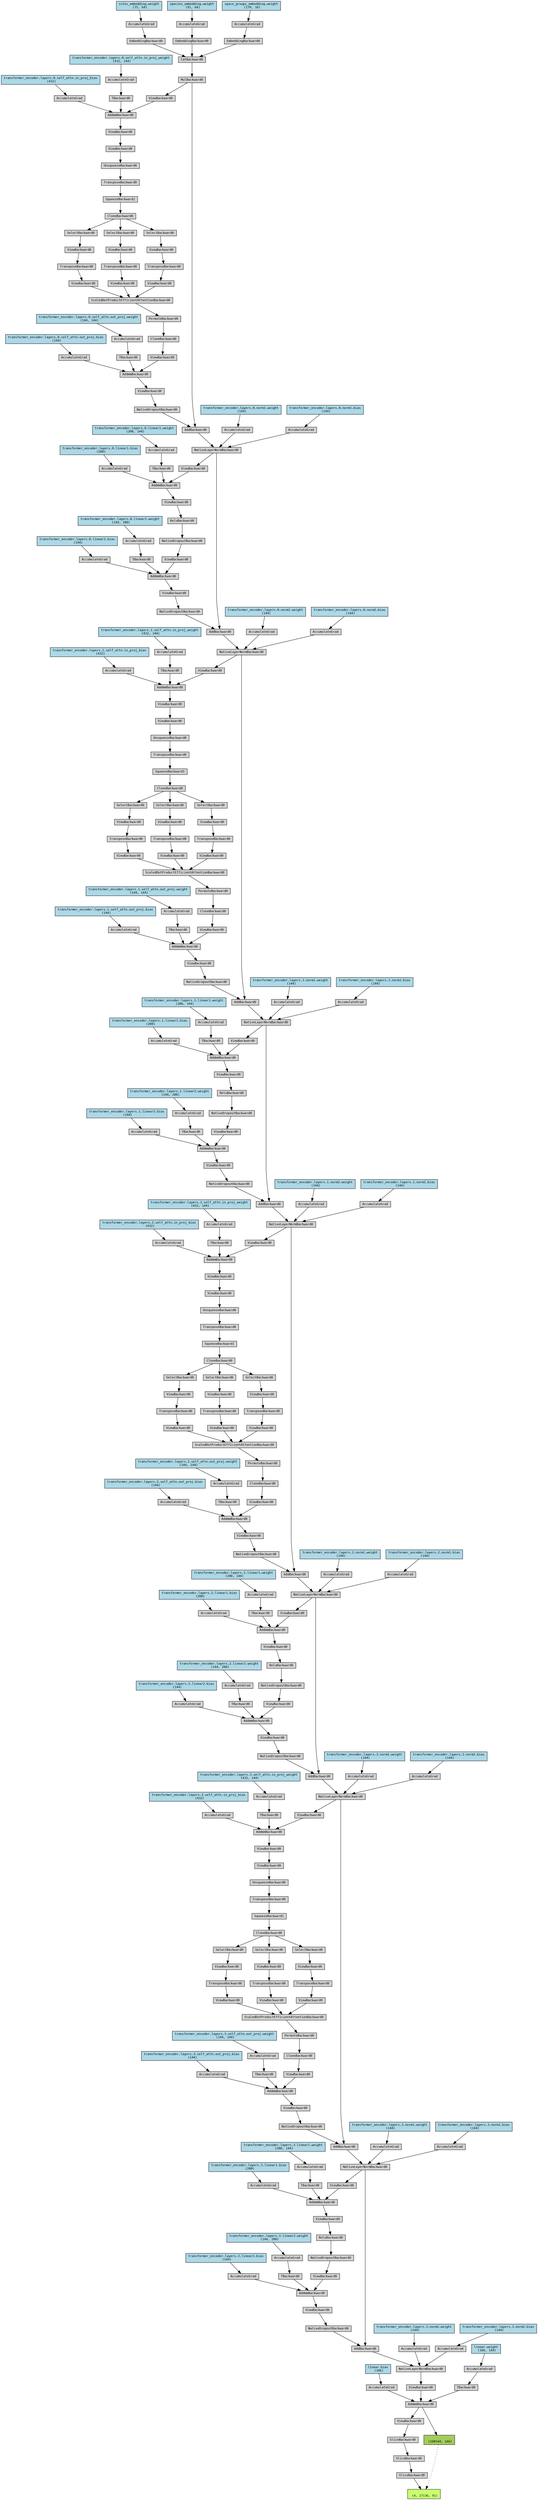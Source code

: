 digraph {
	graph [size="91.2,91.2"]
	node [align=left fontname=monospace fontsize=10 height=0.2 ranksep=0.1 shape=box style=filled]
	140632724392272 [label="
 (4, 27136, 91)" fillcolor=darkolivegreen1]
	140632720982464 [label=SliceBackward0]
	140632720986976 -> 140632720982464
	140632720986976 [label=SliceBackward0]
	140632720985584 -> 140632720986976
	140632720985584 [label=SliceBackward0]
	140632720994464 -> 140632720985584
	140632720994464 [label=ViewBackward0]
	140632720996240 -> 140632720994464
	140632720996240 [label=AddmmBackward0]
	140632720983088 -> 140632720996240
	140631059137696 [label="linear.bias
 (166)" fillcolor=lightblue]
	140631059137696 -> 140632720983088
	140632720983088 [label=AccumulateGrad]
	140632720996336 -> 140632720996240
	140632720996336 [label=ViewBackward0]
	140632720996384 -> 140632720996336
	140632720996384 [label=NativeLayerNormBackward0]
	140632720997344 -> 140632720996384
	140632720997344 [label=AddBackward0]
	140632720997824 -> 140632720997344
	140632720997824 [label=NativeLayerNormBackward0]
	140632720995088 -> 140632720997824
	140632720995088 [label=AddBackward0]
	140632720994992 -> 140632720995088
	140632720994992 [label=NativeLayerNormBackward0]
	140632724020800 -> 140632720994992
	140632724020800 [label=AddBackward0]
	140632724019552 -> 140632724020800
	140632724019552 [label=NativeLayerNormBackward0]
	140632724024640 -> 140632724019552
	140632724024640 [label=AddBackward0]
	140632724021904 -> 140632724024640
	140632724021904 [label=NativeLayerNormBackward0]
	140632724015712 -> 140632724021904
	140632724015712 [label=AddBackward0]
	140632724019888 -> 140632724015712
	140632724019888 [label=NativeLayerNormBackward0]
	140632724017824 -> 140632724019888
	140632724017824 [label=AddBackward0]
	140632724018496 -> 140632724017824
	140632724018496 [label=NativeLayerNormBackward0]
	140632724017680 -> 140632724018496
	140632724017680 [label=AddBackward0]
	140632724023776 -> 140632724017680
	140632724023776 [label=NativeLayerNormBackward0]
	140632724020272 -> 140632724023776
	140632724020272 [label=AddBackward0]
	140632724021760 -> 140632724020272
	140632724021760 [label=MulBackward0]
	140632724019360 -> 140632724021760
	140632724019360 [label=CatBackward0]
	140632724015472 -> 140632724019360
	140632724015472 [label=EmbeddingBackward0]
	140632720986784 -> 140632724015472
	140631061618720 [label="sites_embedding.weight
 (75, 64)" fillcolor=lightblue]
	140631061618720 -> 140632720986784
	140632720986784 [label=AccumulateGrad]
	140632724015760 -> 140632724019360
	140632724015760 [label=EmbeddingBackward0]
	140632720986160 -> 140632724015760
	140631089075984 [label="species_embedding.weight
 (91, 64)" fillcolor=lightblue]
	140631089075984 -> 140632720986160
	140632720986160 [label=AccumulateGrad]
	140632724019408 -> 140632724019360
	140632724019408 [label=EmbeddingBackward0]
	140632720982848 -> 140632724019408
	140631061624320 [label="space_groups_embedding.weight
 (179, 16)" fillcolor=lightblue]
	140631061624320 -> 140632720982848
	140632720982848 [label=AccumulateGrad]
	140632724019168 -> 140632724020272
	140632724019168 [label=NativeDropoutBackward0]
	140632724015088 -> 140632724019168
	140632724015088 [label=ViewBackward0]
	140632724017392 -> 140632724015088
	140632724017392 [label=AddmmBackward0]
	140632720982944 -> 140632724017392
	140631061617040 [label="transformer_encoder.layers.0.self_attn.out_proj.bias
 (144)" fillcolor=lightblue]
	140631061617040 -> 140632720982944
	140632720982944 [label=AccumulateGrad]
	140632724019792 -> 140632724017392
	140632724019792 [label=ViewBackward0]
	140632724016816 -> 140632724019792
	140632724016816 [label=CloneBackward0]
	140632724021808 -> 140632724016816
	140632724021808 [label=PermuteBackward0]
	140632724020464 -> 140632724021808
	140632724020464 [label=ScaledDotProductEfficientAttentionBackward0]
	140632724019936 -> 140632724020464
	140632724019936 [label=ViewBackward0]
	140632724019648 -> 140632724019936
	140632724019648 [label=TransposeBackward0]
	140632724019840 -> 140632724019648
	140632724019840 [label=ViewBackward0]
	140632719312400 -> 140632724019840
	140632719312400 [label=SelectBackward0]
	140632719312928 -> 140632719312400
	140632719312928 [label=CloneBackward0]
	140632719313024 -> 140632719312928
	140632719313024 [label=SqueezeBackward1]
	140632719312640 -> 140632719313024
	140632719312640 [label=TransposeBackward0]
	140632719312832 -> 140632719312640
	140632719312832 [label=UnsqueezeBackward0]
	140632719312736 -> 140632719312832
	140632719312736 [label=ViewBackward0]
	140632719312256 -> 140632719312736
	140632719312256 [label=ViewBackward0]
	140632719312688 -> 140632719312256
	140632719312688 [label=AddmmBackward0]
	140632720987168 -> 140632719312688
	140631061615360 [label="transformer_encoder.layers.0.self_attn.in_proj_bias
 (432)" fillcolor=lightblue]
	140631061615360 -> 140632720987168
	140632720987168 [label=AccumulateGrad]
	140632719313120 -> 140632719312688
	140632719313120 [label=ViewBackward0]
	140632724021760 -> 140632719313120
	140632719313072 -> 140632719312688
	140632719313072 [label=TBackward0]
	140632720988608 -> 140632719313072
	140633506576032 [label="transformer_encoder.layers.0.self_attn.in_proj_weight
 (432, 144)" fillcolor=lightblue]
	140633506576032 -> 140632720988608
	140632720988608 [label=AccumulateGrad]
	140632724017536 -> 140632724020464
	140632724017536 [label=ViewBackward0]
	140632724020224 -> 140632724017536
	140632724020224 [label=TransposeBackward0]
	140632719312976 -> 140632724020224
	140632719312976 [label=ViewBackward0]
	140632719312880 -> 140632719312976
	140632719312880 [label=SelectBackward0]
	140632719312928 -> 140632719312880
	140632724015664 -> 140632724020464
	140632724015664 [label=ViewBackward0]
	140632719312592 -> 140632724015664
	140632719312592 [label=TransposeBackward0]
	140632719312784 -> 140632719312592
	140632719312784 [label=ViewBackward0]
	140632719312304 -> 140632719312784
	140632719312304 [label=SelectBackward0]
	140632719312928 -> 140632719312304
	140632724016528 -> 140632724017392
	140632724016528 [label=TBackward0]
	140632720985632 -> 140632724016528
	140631061611440 [label="transformer_encoder.layers.0.self_attn.out_proj.weight
 (144, 144)" fillcolor=lightblue]
	140631061611440 -> 140632720985632
	140632720985632 [label=AccumulateGrad]
	140632720982800 -> 140632724023776
	140631061627584 [label="transformer_encoder.layers.0.norm1.weight
 (144)" fillcolor=lightblue]
	140631061627584 -> 140632720982800
	140632720982800 [label=AccumulateGrad]
	140632720984336 -> 140632724023776
	140631061618000 [label="transformer_encoder.layers.0.norm1.bias
 (144)" fillcolor=lightblue]
	140631061618000 -> 140632720984336
	140632720984336 [label=AccumulateGrad]
	140632724025216 -> 140632724017680
	140632724025216 [label=NativeDropoutBackward0]
	140632724017632 -> 140632724025216
	140632724017632 [label=ViewBackward0]
	140632724020176 -> 140632724017632
	140632724020176 [label=AddmmBackward0]
	140632720987456 -> 140632724020176
	140631061622720 [label="transformer_encoder.layers.0.linear2.bias
 (144)" fillcolor=lightblue]
	140631061622720 -> 140632720987456
	140632720987456 [label=AccumulateGrad]
	140632724017248 -> 140632724020176
	140632724017248 [label=ViewBackward0]
	140632724015568 -> 140632724017248
	140632724015568 [label=NativeDropoutBackward0]
	140632719312496 -> 140632724015568
	140632719312496 [label=ReluBackward0]
	140632719312544 -> 140632719312496
	140632719312544 [label=ViewBackward0]
	140632719313312 -> 140632719312544
	140632719313312 [label=AddmmBackward0]
	140632720988272 -> 140632719313312
	140631061619520 [label="transformer_encoder.layers.0.linear1.bias
 (200)" fillcolor=lightblue]
	140631061619520 -> 140632720988272
	140632720988272 [label=AccumulateGrad]
	140632719313216 -> 140632719313312
	140632719313216 [label=ViewBackward0]
	140632724023776 -> 140632719313216
	140632719313168 -> 140632719313312
	140632719313168 [label=TBackward0]
	140632720988416 -> 140632719313168
	140633506572112 [label="transformer_encoder.layers.0.linear1.weight
 (200, 144)" fillcolor=lightblue]
	140633506572112 -> 140632720988416
	140632720988416 [label=AccumulateGrad]
	140632724015328 -> 140632724020176
	140632724015328 [label=TBackward0]
	140632720987312 -> 140632724015328
	140631061623040 [label="transformer_encoder.layers.0.linear2.weight
 (144, 200)" fillcolor=lightblue]
	140631061623040 -> 140632720987312
	140632720987312 [label=AccumulateGrad]
	140632720982992 -> 140632724018496
	140631061616320 [label="transformer_encoder.layers.0.norm2.weight
 (144)" fillcolor=lightblue]
	140631061616320 -> 140632720982992
	140632720982992 [label=AccumulateGrad]
	140632720983376 -> 140632724018496
	140631061613600 [label="transformer_encoder.layers.0.norm2.bias
 (144)" fillcolor=lightblue]
	140631061613600 -> 140632720983376
	140632720983376 [label=AccumulateGrad]
	140632724025696 -> 140632724017824
	140632724025696 [label=NativeDropoutBackward0]
	140632724019504 -> 140632724025696
	140632724019504 [label=ViewBackward0]
	140632724017344 -> 140632724019504
	140632724017344 [label=AddmmBackward0]
	140632720988560 -> 140632724017344
	140631061623600 [label="transformer_encoder.layers.1.self_attn.out_proj.bias
 (144)" fillcolor=lightblue]
	140631061623600 -> 140632720988560
	140632720988560 [label=AccumulateGrad]
	140632724023392 -> 140632724017344
	140632724023392 [label=ViewBackward0]
	140632719312208 -> 140632724023392
	140632719312208 [label=CloneBackward0]
	140632719313504 -> 140632719312208
	140632719313504 [label=PermuteBackward0]
	140632719313408 -> 140632719313504
	140632719313408 [label=ScaledDotProductEfficientAttentionBackward0]
	140632719313600 -> 140632719313408
	140632719313600 [label=ViewBackward0]
	140632719313792 -> 140632719313600
	140632719313792 [label=TransposeBackward0]
	140632719313888 -> 140632719313792
	140632719313888 [label=ViewBackward0]
	140632719313984 -> 140632719313888
	140632719313984 [label=SelectBackward0]
	140632719314080 -> 140632719313984
	140632719314080 [label=CloneBackward0]
	140632719314176 -> 140632719314080
	140632719314176 [label=SqueezeBackward1]
	140632719314272 -> 140632719314176
	140632719314272 [label=TransposeBackward0]
	140632719314368 -> 140632719314272
	140632719314368 [label=UnsqueezeBackward0]
	140632719314464 -> 140632719314368
	140632719314464 [label=ViewBackward0]
	140632719314560 -> 140632719314464
	140632719314560 [label=ViewBackward0]
	140632719314656 -> 140632719314560
	140632719314656 [label=AddmmBackward0]
	140632720984528 -> 140632719314656
	140631061618400 [label="transformer_encoder.layers.1.self_attn.in_proj_bias
 (432)" fillcolor=lightblue]
	140631061618400 -> 140632720984528
	140632720984528 [label=AccumulateGrad]
	140632719314752 -> 140632719314656
	140632719314752 [label=ViewBackward0]
	140632724018496 -> 140632719314752
	140632719314704 -> 140632719314656
	140632719314704 [label=TBackward0]
	140632720990144 -> 140632719314704
	140631061616960 [label="transformer_encoder.layers.1.self_attn.in_proj_weight
 (432, 144)" fillcolor=lightblue]
	140631061616960 -> 140632720990144
	140632720990144 [label=AccumulateGrad]
	140632719313552 -> 140632719313408
	140632719313552 [label=ViewBackward0]
	140632719313936 -> 140632719313552
	140632719313936 [label=TransposeBackward0]
	140632719314128 -> 140632719313936
	140632719314128 [label=ViewBackward0]
	140632719314320 -> 140632719314128
	140632719314320 [label=SelectBackward0]
	140632719314080 -> 140632719314320
	140632719312352 -> 140632719313408
	140632719312352 [label=ViewBackward0]
	140632719314224 -> 140632719312352
	140632719314224 [label=TransposeBackward0]
	140632719314416 -> 140632719314224
	140632719314416 [label=ViewBackward0]
	140632719314608 -> 140632719314416
	140632719314608 [label=SelectBackward0]
	140632719314080 -> 140632719314608
	140632724025120 -> 140632724017344
	140632724025120 [label=TBackward0]
	140632720988752 -> 140632724025120
	140631061625840 [label="transformer_encoder.layers.1.self_attn.out_proj.weight
 (144, 144)" fillcolor=lightblue]
	140631061625840 -> 140632720988752
	140632720988752 [label=AccumulateGrad]
	140632720984192 -> 140632724019888
	140631061627824 [label="transformer_encoder.layers.1.norm1.weight
 (144)" fillcolor=lightblue]
	140631061627824 -> 140632720984192
	140632720984192 [label=AccumulateGrad]
	140632720985296 -> 140632724019888
	140631059146256 [label="transformer_encoder.layers.1.norm1.bias
 (144)" fillcolor=lightblue]
	140631059146256 -> 140632720985296
	140632720985296 [label=AccumulateGrad]
	140632724018208 -> 140632724015712
	140632724018208 [label=NativeDropoutBackward0]
	140632724019312 -> 140632724018208
	140632724019312 [label=ViewBackward0]
	140632724015232 -> 140632724019312
	140632724015232 [label=AddmmBackward0]
	140632720989328 -> 140632724015232
	140631061626640 [label="transformer_encoder.layers.1.linear2.bias
 (144)" fillcolor=lightblue]
	140631061626640 -> 140632720989328
	140632720989328 [label=AccumulateGrad]
	140632719313648 -> 140632724015232
	140632719313648 [label=ViewBackward0]
	140632719313264 -> 140632719313648
	140632719313264 [label=NativeDropoutBackward0]
	140632719313744 -> 140632719313264
	140632719313744 [label=ReluBackward0]
	140632719313696 -> 140632719313744
	140632719313696 [label=ViewBackward0]
	140632719314944 -> 140632719313696
	140632719314944 [label=AddmmBackward0]
	140632720990336 -> 140632719314944
	140631061613760 [label="transformer_encoder.layers.1.linear1.bias
 (200)" fillcolor=lightblue]
	140631061613760 -> 140632720990336
	140632720990336 [label=AccumulateGrad]
	140632719314848 -> 140632719314944
	140632719314848 [label=ViewBackward0]
	140632724019888 -> 140632719314848
	140632719314800 -> 140632719314944
	140632719314800 [label=TBackward0]
	140632720990528 -> 140632719314800
	140631061624160 [label="transformer_encoder.layers.1.linear1.weight
 (200, 144)" fillcolor=lightblue]
	140631061624160 -> 140632720990528
	140632720990528 [label=AccumulateGrad]
	140632719313360 -> 140632724015232
	140632719313360 [label=TBackward0]
	140632720989088 -> 140632719313360
	140631061616480 [label="transformer_encoder.layers.1.linear2.weight
 (144, 200)" fillcolor=lightblue]
	140631061616480 -> 140632720989088
	140632720989088 [label=AccumulateGrad]
	140632720985440 -> 140632724021904
	140631059146896 [label="transformer_encoder.layers.1.norm2.weight
 (144)" fillcolor=lightblue]
	140631059146896 -> 140632720985440
	140632720985440 [label=AccumulateGrad]
	140632720984384 -> 140632724021904
	140631059150096 [label="transformer_encoder.layers.1.norm2.bias
 (144)" fillcolor=lightblue]
	140631059150096 -> 140632720984384
	140632720984384 [label=AccumulateGrad]
	140632724019984 -> 140632724024640
	140632724019984 [label=NativeDropoutBackward0]
	140632724017776 -> 140632724019984
	140632724017776 [label=ViewBackward0]
	140632724024976 -> 140632724017776
	140632724024976 [label=AddmmBackward0]
	140632720990384 -> 140632724024976
	140631059150656 [label="transformer_encoder.layers.2.self_attn.out_proj.bias
 (144)" fillcolor=lightblue]
	140631059150656 -> 140632720990384
	140632720990384 [label=AccumulateGrad]
	140632719313840 -> 140632724024976
	140632719313840 [label=ViewBackward0]
	140632719313456 -> 140632719313840
	140632719313456 [label=CloneBackward0]
	140632719315136 -> 140632719313456
	140632719315136 [label=PermuteBackward0]
	140632719315040 -> 140632719315136
	140632719315040 [label=ScaledDotProductEfficientAttentionBackward0]
	140632719315232 -> 140632719315040
	140632719315232 [label=ViewBackward0]
	140632719315424 -> 140632719315232
	140632719315424 [label=TransposeBackward0]
	140632719315520 -> 140632719315424
	140632719315520 [label=ViewBackward0]
	140632719315616 -> 140632719315520
	140632719315616 [label=SelectBackward0]
	140632719315712 -> 140632719315616
	140632719315712 [label=CloneBackward0]
	140632719315808 -> 140632719315712
	140632719315808 [label=SqueezeBackward1]
	140632719315904 -> 140632719315808
	140632719315904 [label=TransposeBackward0]
	140632719316000 -> 140632719315904
	140632719316000 [label=UnsqueezeBackward0]
	140632719316096 -> 140632719316000
	140632719316096 [label=ViewBackward0]
	140632719316192 -> 140632719316096
	140632719316192 [label=ViewBackward0]
	140632719316288 -> 140632719316192
	140632719316288 [label=AddmmBackward0]
	140632720991968 -> 140632719316288
	140631059149376 [label="transformer_encoder.layers.2.self_attn.in_proj_bias
 (432)" fillcolor=lightblue]
	140631059149376 -> 140632720991968
	140632720991968 [label=AccumulateGrad]
	140632719316384 -> 140632719316288
	140632719316384 [label=ViewBackward0]
	140632724021904 -> 140632719316384
	140632719316336 -> 140632719316288
	140632719316336 [label=TBackward0]
	140632720992160 -> 140632719316336
	140631059151696 [label="transformer_encoder.layers.2.self_attn.in_proj_weight
 (432, 144)" fillcolor=lightblue]
	140631059151696 -> 140632720992160
	140632720992160 [label=AccumulateGrad]
	140632719315184 -> 140632719315040
	140632719315184 [label=ViewBackward0]
	140632719315568 -> 140632719315184
	140632719315568 [label=TransposeBackward0]
	140632719315760 -> 140632719315568
	140632719315760 [label=ViewBackward0]
	140632719315952 -> 140632719315760
	140632719315952 [label=SelectBackward0]
	140632719315712 -> 140632719315952
	140632719314032 -> 140632719315040
	140632719314032 [label=ViewBackward0]
	140632719315856 -> 140632719314032
	140632719315856 [label=TransposeBackward0]
	140632719316048 -> 140632719315856
	140632719316048 [label=ViewBackward0]
	140632719316240 -> 140632719316048
	140632719316240 [label=SelectBackward0]
	140632719315712 -> 140632719316240
	140632719314896 -> 140632724024976
	140632719314896 [label=TBackward0]
	140632720990672 -> 140632719314896
	140631059138336 [label="transformer_encoder.layers.2.self_attn.out_proj.weight
 (144, 144)" fillcolor=lightblue]
	140631059138336 -> 140632720990672
	140632720990672 [label=AccumulateGrad]
	140632720985248 -> 140632724019552
	140631059151056 [label="transformer_encoder.layers.2.norm1.weight
 (144)" fillcolor=lightblue]
	140631059151056 -> 140632720985248
	140632720985248 [label=AccumulateGrad]
	140632720985008 -> 140632724019552
	140631059138416 [label="transformer_encoder.layers.2.norm1.bias
 (144)" fillcolor=lightblue]
	140631059138416 -> 140632720985008
	140632720985008 [label=AccumulateGrad]
	140632724026656 -> 140632724020800
	140632724026656 [label=NativeDropoutBackward0]
	140632724015184 -> 140632724026656
	140632724015184 [label=ViewBackward0]
	140632724015136 -> 140632724015184
	140632724015136 [label=AddmmBackward0]
	140632720991248 -> 140632724015136
	140631059152576 [label="transformer_encoder.layers.2.linear2.bias
 (144)" fillcolor=lightblue]
	140631059152576 -> 140632720991248
	140632720991248 [label=AccumulateGrad]
	140632719315280 -> 140632724015136
	140632719315280 [label=ViewBackward0]
	140632719314512 -> 140632719315280
	140632719314512 [label=NativeDropoutBackward0]
	140632719315376 -> 140632719314512
	140632719315376 [label=ReluBackward0]
	140632719315328 -> 140632719315376
	140632719315328 [label=ViewBackward0]
	140632719316576 -> 140632719315328
	140632719316576 [label=AddmmBackward0]
	140632720992400 -> 140632719316576
	140631059148096 [label="transformer_encoder.layers.2.linear1.bias
 (200)" fillcolor=lightblue]
	140631059148096 -> 140632720992400
	140632720992400 [label=AccumulateGrad]
	140632719316480 -> 140632719316576
	140632719316480 [label=ViewBackward0]
	140632724019552 -> 140632719316480
	140632719316432 -> 140632719316576
	140632719316432 [label=TBackward0]
	140632720992592 -> 140632719316432
	140631059146016 [label="transformer_encoder.layers.2.linear1.weight
 (200, 144)" fillcolor=lightblue]
	140631059146016 -> 140632720992592
	140632720992592 [label=AccumulateGrad]
	140632719314992 -> 140632724015136
	140632719314992 [label=TBackward0]
	140632720991056 -> 140632719314992
	140631059148176 [label="transformer_encoder.layers.2.linear2.weight
 (144, 200)" fillcolor=lightblue]
	140631059148176 -> 140632720991056
	140632720991056 [label=AccumulateGrad]
	140632720985920 -> 140632720994992
	140631059138496 [label="transformer_encoder.layers.2.norm2.weight
 (144)" fillcolor=lightblue]
	140631059138496 -> 140632720985920
	140632720985920 [label=AccumulateGrad]
	140632720985200 -> 140632720994992
	140631059138176 [label="transformer_encoder.layers.2.norm2.bias
 (144)" fillcolor=lightblue]
	140631059138176 -> 140632720985200
	140632720985200 [label=AccumulateGrad]
	140632720998064 -> 140632720995088
	140632720998064 [label=NativeDropoutBackward0]
	140632724024112 -> 140632720998064
	140632724024112 [label=ViewBackward0]
	140632724025072 -> 140632724024112
	140632724025072 [label=AddmmBackward0]
	140632720992448 -> 140632724025072
	140631059152816 [label="transformer_encoder.layers.3.self_attn.out_proj.bias
 (144)" fillcolor=lightblue]
	140631059152816 -> 140632720992448
	140632720992448 [label=AccumulateGrad]
	140632719315472 -> 140632724025072
	140632719315472 [label=ViewBackward0]
	140632719315088 -> 140632719315472
	140632719315088 [label=CloneBackward0]
	140632719316768 -> 140632719315088
	140632719316768 [label=PermuteBackward0]
	140632719316672 -> 140632719316768
	140632719316672 [label=ScaledDotProductEfficientAttentionBackward0]
	140632719316864 -> 140632719316672
	140632719316864 [label=ViewBackward0]
	140632719317056 -> 140632719316864
	140632719317056 [label=TransposeBackward0]
	140632719317152 -> 140632719317056
	140632719317152 [label=ViewBackward0]
	140632719317248 -> 140632719317152
	140632719317248 [label=SelectBackward0]
	140632719317344 -> 140632719317248
	140632719317344 [label=CloneBackward0]
	140632719317440 -> 140632719317344
	140632719317440 [label=SqueezeBackward1]
	140632719317536 -> 140632719317440
	140632719317536 [label=TransposeBackward0]
	140632719317632 -> 140632719317536
	140632719317632 [label=UnsqueezeBackward0]
	140632719317728 -> 140632719317632
	140632719317728 [label=ViewBackward0]
	140632719317824 -> 140632719317728
	140632719317824 [label=ViewBackward0]
	140632719317920 -> 140632719317824
	140632719317920 [label=AddmmBackward0]
	140632720994032 -> 140632719317920
	140631059147696 [label="transformer_encoder.layers.3.self_attn.in_proj_bias
 (432)" fillcolor=lightblue]
	140631059147696 -> 140632720994032
	140632720994032 [label=AccumulateGrad]
	140632719318016 -> 140632719317920
	140632719318016 [label=ViewBackward0]
	140632720994992 -> 140632719318016
	140632719317968 -> 140632719317920
	140632719317968 [label=TBackward0]
	140632720994224 -> 140632719317968
	140631059150416 [label="transformer_encoder.layers.3.self_attn.in_proj_weight
 (432, 144)" fillcolor=lightblue]
	140631059150416 -> 140632720994224
	140632720994224 [label=AccumulateGrad]
	140632719316816 -> 140632719316672
	140632719316816 [label=ViewBackward0]
	140632719317200 -> 140632719316816
	140632719317200 [label=TransposeBackward0]
	140632719317392 -> 140632719317200
	140632719317392 [label=ViewBackward0]
	140632719317584 -> 140632719317392
	140632719317584 [label=SelectBackward0]
	140632719317344 -> 140632719317584
	140632719315664 -> 140632719316672
	140632719315664 [label=ViewBackward0]
	140632719317488 -> 140632719315664
	140632719317488 [label=TransposeBackward0]
	140632719317680 -> 140632719317488
	140632719317680 [label=ViewBackward0]
	140632719317872 -> 140632719317680
	140632719317872 [label=SelectBackward0]
	140632719317344 -> 140632719317872
	140632719316528 -> 140632724025072
	140632719316528 [label=TBackward0]
	140632720992736 -> 140632719316528
	140631059151376 [label="transformer_encoder.layers.3.self_attn.out_proj.weight
 (144, 144)" fillcolor=lightblue]
	140631059151376 -> 140632720992736
	140632720992736 [label=AccumulateGrad]
	140632720982704 -> 140632720997824
	140631059148416 [label="transformer_encoder.layers.3.norm1.weight
 (144)" fillcolor=lightblue]
	140631059148416 -> 140632720982704
	140632720982704 [label=AccumulateGrad]
	140632720982176 -> 140632720997824
	140631059150016 [label="transformer_encoder.layers.3.norm1.bias
 (144)" fillcolor=lightblue]
	140631059150016 -> 140632720982176
	140632720982176 [label=AccumulateGrad]
	140632720997392 -> 140632720997344
	140632720997392 [label=NativeDropoutBackward0]
	140632720998112 -> 140632720997392
	140632720998112 [label=ViewBackward0]
	140632724025504 -> 140632720998112
	140632724025504 [label=AddmmBackward0]
	140632720993312 -> 140632724025504
	140631059149696 [label="transformer_encoder.layers.3.linear2.bias
 (144)" fillcolor=lightblue]
	140631059149696 -> 140632720993312
	140632720993312 [label=AccumulateGrad]
	140632719316912 -> 140632724025504
	140632719316912 [label=ViewBackward0]
	140632719316144 -> 140632719316912
	140632719316144 [label=NativeDropoutBackward0]
	140632719317008 -> 140632719316144
	140632719317008 [label=ReluBackward0]
	140632719316960 -> 140632719317008
	140632719316960 [label=ViewBackward0]
	140632719318208 -> 140632719316960
	140632719318208 [label=AddmmBackward0]
	140632720994416 -> 140632719318208
	140631059149856 [label="transformer_encoder.layers.3.linear1.bias
 (200)" fillcolor=lightblue]
	140631059149856 -> 140632720994416
	140632720994416 [label=AccumulateGrad]
	140632719318112 -> 140632719318208
	140632719318112 [label=ViewBackward0]
	140632720997824 -> 140632719318112
	140632719318064 -> 140632719318208
	140632719318064 [label=TBackward0]
	140632720994608 -> 140632719318064
	140631059152096 [label="transformer_encoder.layers.3.linear1.weight
 (200, 144)" fillcolor=lightblue]
	140631059152096 -> 140632720994608
	140632720994608 [label=AccumulateGrad]
	140632719316624 -> 140632724025504
	140632719316624 [label=TBackward0]
	140632720993120 -> 140632719316624
	140631059145536 [label="transformer_encoder.layers.3.linear2.weight
 (144, 200)" fillcolor=lightblue]
	140631059145536 -> 140632720993120
	140632720993120 [label=AccumulateGrad]
	140632720986400 -> 140632720996384
	140631059145456 [label="transformer_encoder.layers.3.norm2.weight
 (144)" fillcolor=lightblue]
	140631059145456 -> 140632720986400
	140632720986400 [label=AccumulateGrad]
	140632720984432 -> 140632720996384
	140631059145376 [label="transformer_encoder.layers.3.norm2.bias
 (144)" fillcolor=lightblue]
	140631059145376 -> 140632720984432
	140632720984432 [label=AccumulateGrad]
	140632720996288 -> 140632720996240
	140632720996288 [label=TBackward0]
	140632720986016 -> 140632720996288
	140631059137776 [label="linear.weight
 (166, 144)" fillcolor=lightblue]
	140631059137776 -> 140632720986016
	140632720986016 [label=AccumulateGrad]
	140632720982464 -> 140632724392272
	140632723307984 [label="
 (108544, 166)" fillcolor=darkolivegreen3]
	140632720996240 -> 140632723307984
	140632723307984 -> 140632724392272 [style=dotted]
}
